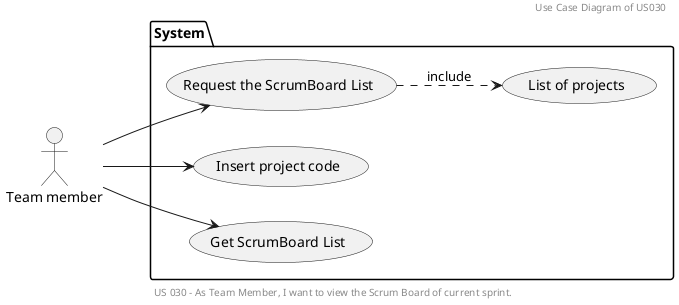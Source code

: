 @startuml
'https://plantuml.com/use-case-diagram

header
Use Case Diagram of US030
endheader

center footer US 030 - As Team Member, I want to view the Scrum Board of current sprint.



left to right direction
:Team member: as User
package System{
    usecase "Request the ScrumBoard List" as US1
    usecase "List of projects" as US6
    usecase "Insert project code" as US2
    usecase "Get ScrumBoard List" as US5
User --> US1
US1 ..> US6 : include
User --> US2
User --> US5

@enduml